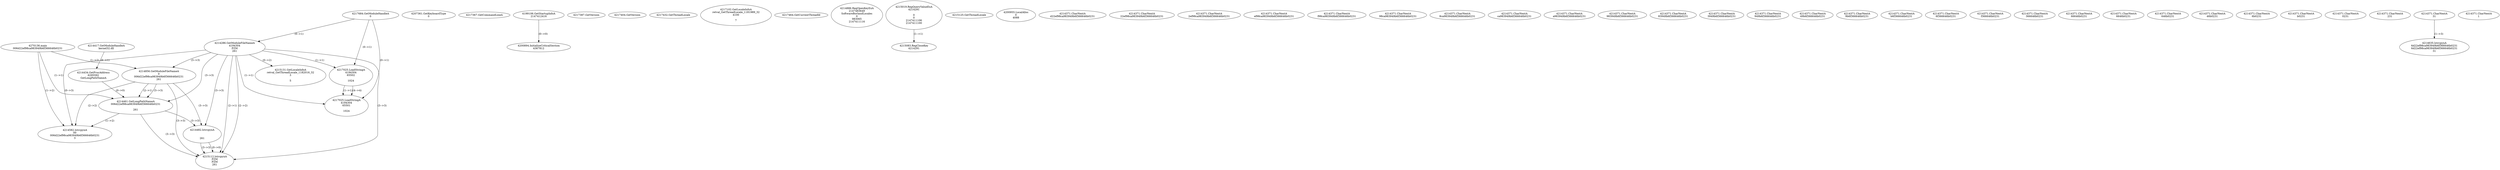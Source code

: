 // Global SCDG with merge call
digraph {
	0 [label="4270136.main
006d22ef98ca983949b6f366646b0231"]
	1 [label="4217684.GetModuleHandleA
0"]
	2 [label="4207361.GetKeyboardType
0"]
	3 [label="4217367.GetCommandLineA
"]
	4 [label="4199106.GetStartupInfoA
2147412416"]
	5 [label="4217387.GetVersion
"]
	6 [label="4217404.GetVersion
"]
	7 [label="4217432.GetThreadLocale
"]
	8 [label="4217102.GetLocaleInfoA
retval_GetThreadLocale_1181989_32
4100

7"]
	9 [label="4217464.GetCurrentThreadId
"]
	10 [label="4214286.GetModuleFileNameA
4194304
PZM
261"]
	1 -> 10 [label="(0-->1)"]
	11 [label="4214856.GetModuleFileNameA
0
006d22ef98ca983949b6f366646b0231
261"]
	0 -> 11 [label="(1-->2)"]
	10 -> 11 [label="(3-->3)"]
	12 [label="4214886.RegOpenKeyExA
2147483649
Software\Borland\Locales
0
983065
2147411116"]
	13 [label="4214417.GetModuleHandleA
kernel32.dll"]
	14 [label="4214434.GetProcAddress
6295592
GetLongPathNameA"]
	13 -> 14 [label="(0-->1)"]
	15 [label="4214461.GetLongPathNameA
006d22ef98ca983949b6f366646b0231

261"]
	0 -> 15 [label="(1-->1)"]
	11 -> 15 [label="(2-->1)"]
	10 -> 15 [label="(3-->3)"]
	11 -> 15 [label="(3-->3)"]
	14 -> 15 [label="(0-->0)"]
	16 [label="4214482.lstrcpynA


261"]
	10 -> 16 [label="(3-->3)"]
	11 -> 16 [label="(3-->3)"]
	15 -> 16 [label="(3-->3)"]
	17 [label="4215019.RegQueryValueExA
4214291

0
0
2147411106
2147411100"]
	18 [label="4215083.RegCloseKey
4214291"]
	17 -> 18 [label="(1-->1)"]
	19 [label="4215112.lstrcpynA
PZM
PZM
261"]
	10 -> 19 [label="(2-->1)"]
	10 -> 19 [label="(2-->2)"]
	10 -> 19 [label="(3-->3)"]
	11 -> 19 [label="(3-->3)"]
	15 -> 19 [label="(3-->3)"]
	16 -> 19 [label="(3-->3)"]
	16 -> 19 [label="(0-->0)"]
	20 [label="4215125.GetThreadLocale
"]
	21 [label="4215131.GetLocaleInfoA
retval_GetThreadLocale_1182016_32
3

5"]
	10 -> 21 [label="(0-->2)"]
	22 [label="4217025.LoadStringA
4194304
65502

1024"]
	1 -> 22 [label="(0-->1)"]
	10 -> 22 [label="(1-->1)"]
	23 [label="4217025.LoadStringA
4194304
65501

1024"]
	1 -> 23 [label="(0-->1)"]
	10 -> 23 [label="(1-->1)"]
	22 -> 23 [label="(1-->1)"]
	22 -> 23 [label="(4-->4)"]
	24 [label="4200894.InitializeCriticalSection
4367812"]
	4 -> 24 [label="(0-->0)"]
	25 [label="4200955.LocalAlloc
0
4088"]
	26 [label="4214582.lstrcpynA
00
006d22ef98ca983949b6f366646b0231
3"]
	0 -> 26 [label="(1-->2)"]
	11 -> 26 [label="(2-->2)"]
	15 -> 26 [label="(1-->2)"]
	10 -> 26 [label="(0-->3)"]
	27 [label="4214371.CharNextA
d22ef98ca983949b6f366646b0231"]
	28 [label="4214371.CharNextA
22ef98ca983949b6f366646b0231"]
	29 [label="4214371.CharNextA
2ef98ca983949b6f366646b0231"]
	30 [label="4214371.CharNextA
ef98ca983949b6f366646b0231"]
	31 [label="4214371.CharNextA
f98ca983949b6f366646b0231"]
	32 [label="4214371.CharNextA
98ca983949b6f366646b0231"]
	33 [label="4214371.CharNextA
8ca983949b6f366646b0231"]
	34 [label="4214371.CharNextA
ca983949b6f366646b0231"]
	35 [label="4214371.CharNextA
a983949b6f366646b0231"]
	36 [label="4214371.CharNextA
983949b6f366646b0231"]
	37 [label="4214371.CharNextA
83949b6f366646b0231"]
	38 [label="4214371.CharNextA
3949b6f366646b0231"]
	39 [label="4214371.CharNextA
949b6f366646b0231"]
	40 [label="4214371.CharNextA
49b6f366646b0231"]
	41 [label="4214371.CharNextA
9b6f366646b0231"]
	42 [label="4214371.CharNextA
b6f366646b0231"]
	43 [label="4214371.CharNextA
6f366646b0231"]
	44 [label="4214371.CharNextA
f366646b0231"]
	45 [label="4214371.CharNextA
366646b0231"]
	46 [label="4214371.CharNextA
66646b0231"]
	47 [label="4214371.CharNextA
6646b0231"]
	48 [label="4214371.CharNextA
646b0231"]
	49 [label="4214371.CharNextA
46b0231"]
	50 [label="4214371.CharNextA
6b0231"]
	51 [label="4214371.CharNextA
b0231"]
	52 [label="4214371.CharNextA
0231"]
	53 [label="4214371.CharNextA
231"]
	54 [label="4214371.CharNextA
31"]
	55 [label="4214371.CharNextA
1"]
	56 [label="4214635.lstrcpynA
6d22ef98ca983949b6f366646b0231
6d22ef98ca983949b6f366646b0231
31"]
	54 -> 56 [label="(1-->3)"]
}
